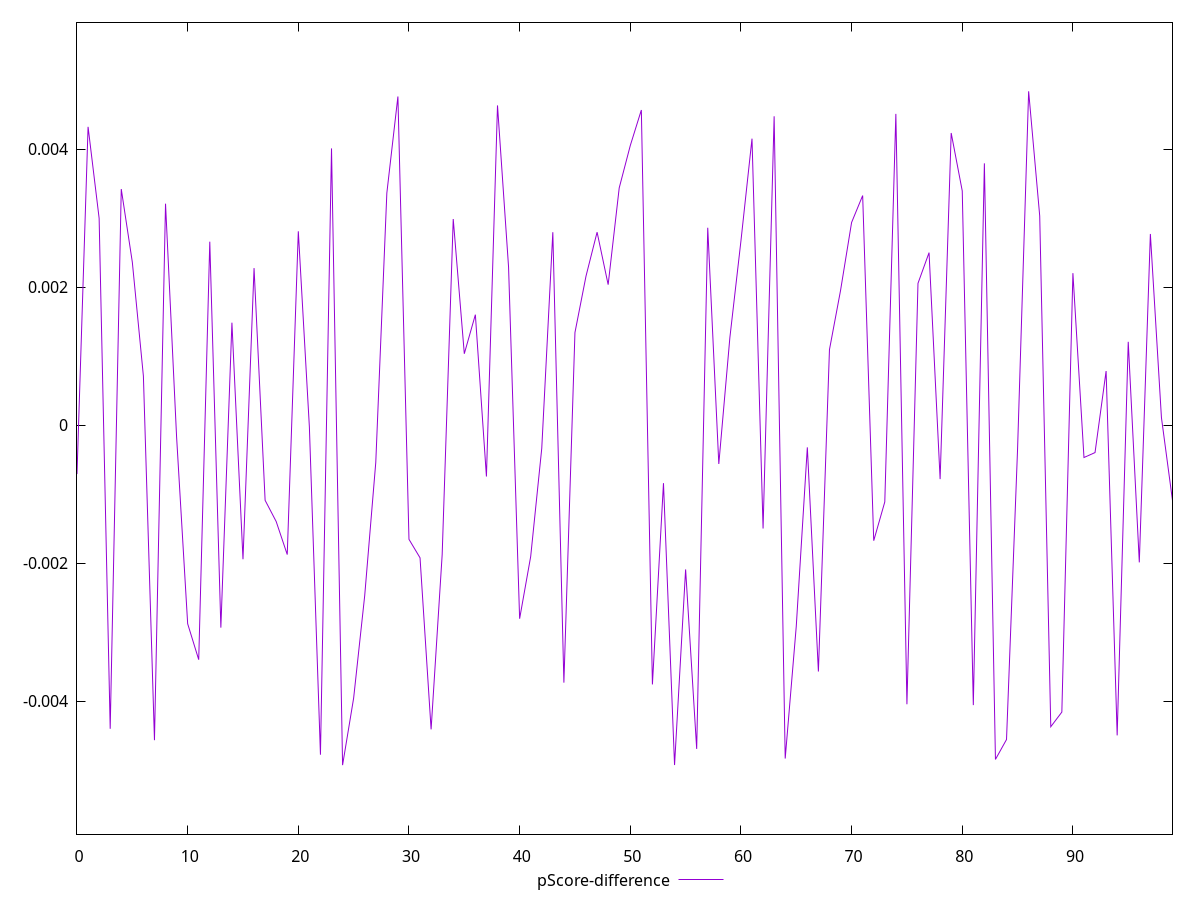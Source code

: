 reset

$pScoreDifference <<EOF
0 -0.0007096489235700054
1 0.004321747069907067
2 0.0029966797550100566
3 -0.004401335130743367
4 0.003420088969618984
5 0.002360017681113158
6 0.0007098350231719008
7 -0.004565912783078718
8 0.003208356153109271
9 -0.00017146391484768042
10 -0.002878575471158662
11 -0.0033996422230547774
12 0.0026572331787229064
13 -0.002935815242117168
14 0.0014840252031030343
15 -0.0019442938218876549
16 0.0022745307593232678
17 -0.001090202772900839
18 -0.0013975035086531418
19 -0.0018764425066891688
20 0.0028079539555732613
21 -0.000027785085416232036
22 -0.004776525481110072
23 0.004008864806691381
24 -0.004927469484515501
25 -0.0039563417943948576
26 -0.0024719835663759016
27 -0.000541885057806335
28 0.0033618165333678673
29 0.004761343135539331
30 -0.0016553680155077521
31 -0.001923582882264352
32 -0.004409601477553593
33 -0.0018797569828824523
34 0.002985586037874799
35 0.00103364476036788
36 0.001599807696925859
37 -0.000744988142944325
38 0.004631939458816903
39 0.0022895882620215247
40 -0.002805913853402453
41 -0.0019039781839712555
42 -0.0003375275614930784
43 0.0027945539516343043
44 -0.003732409838824946
45 0.0013404615062267977
46 0.0021595194691121367
47 0.002795462985602959
48 0.0020345850805207344
49 0.003436849406362019
50 0.004050418425117885
51 0.004565428326900767
52 -0.0037580501545586564
53 -0.0008414471352774511
54 -0.004926514634376433
55 -0.0020918376855096343
56 -0.004692366320780739
57 0.002859389489314801
58 -0.0005638815378513629
59 0.001267584141783018
60 0.0026679705299880174
61 0.004150221216146166
62 -0.00149931075643428
63 0.004474745888960685
64 -0.004832096319414059
65 -0.0029151623984133845
66 -0.0003230349322715931
67 -0.0035709038563284112
68 0.0010930181005520678
69 0.001948699095564388
70 0.002935743071231345
71 0.0033258495741300687
72 -0.001675514625309238
73 -0.001113364529009786
74 0.004509838434758828
75 -0.004045820766449437
76 0.002054055832823698
77 0.0024987811699144213
78 -0.0007829454096393018
79 0.004232277023759279
80 0.003392514128728874
81 -0.004058002885167
82 0.0037929824038348547
83 -0.004844884541713168
84 -0.004556494612253825
85 -0.00034386418400700336
86 0.004836516372782262
87 0.0030300040745387946
88 -0.004371224610793978
89 -0.004158740211501977
90 0.0022017005982124527
91 -0.0004699808653886306
92 -0.00039799943155582884
93 0.0007829553129962141
94 -0.0044969718091300015
95 0.0012068722260453746
96 -0.001989501703757224
97 0.002769571940720583
98 0.00010928600205706296
99 -0.0010934541995263891
EOF

set key outside below
set xrange [0:99]
set yrange [-0.005927469484515501:0.0058365163727822625]
set trange [-0.005927469484515501:0.0058365163727822625]
set terminal svg size 640, 500 enhanced background rgb 'white'
set output "report_00013_2021-02-09T12-04-24.940Z/interactive/samples/pages+cached+noadtech+nomedia/pScore-difference/values.svg"

plot $pScoreDifference title "pScore-difference" with line

reset
